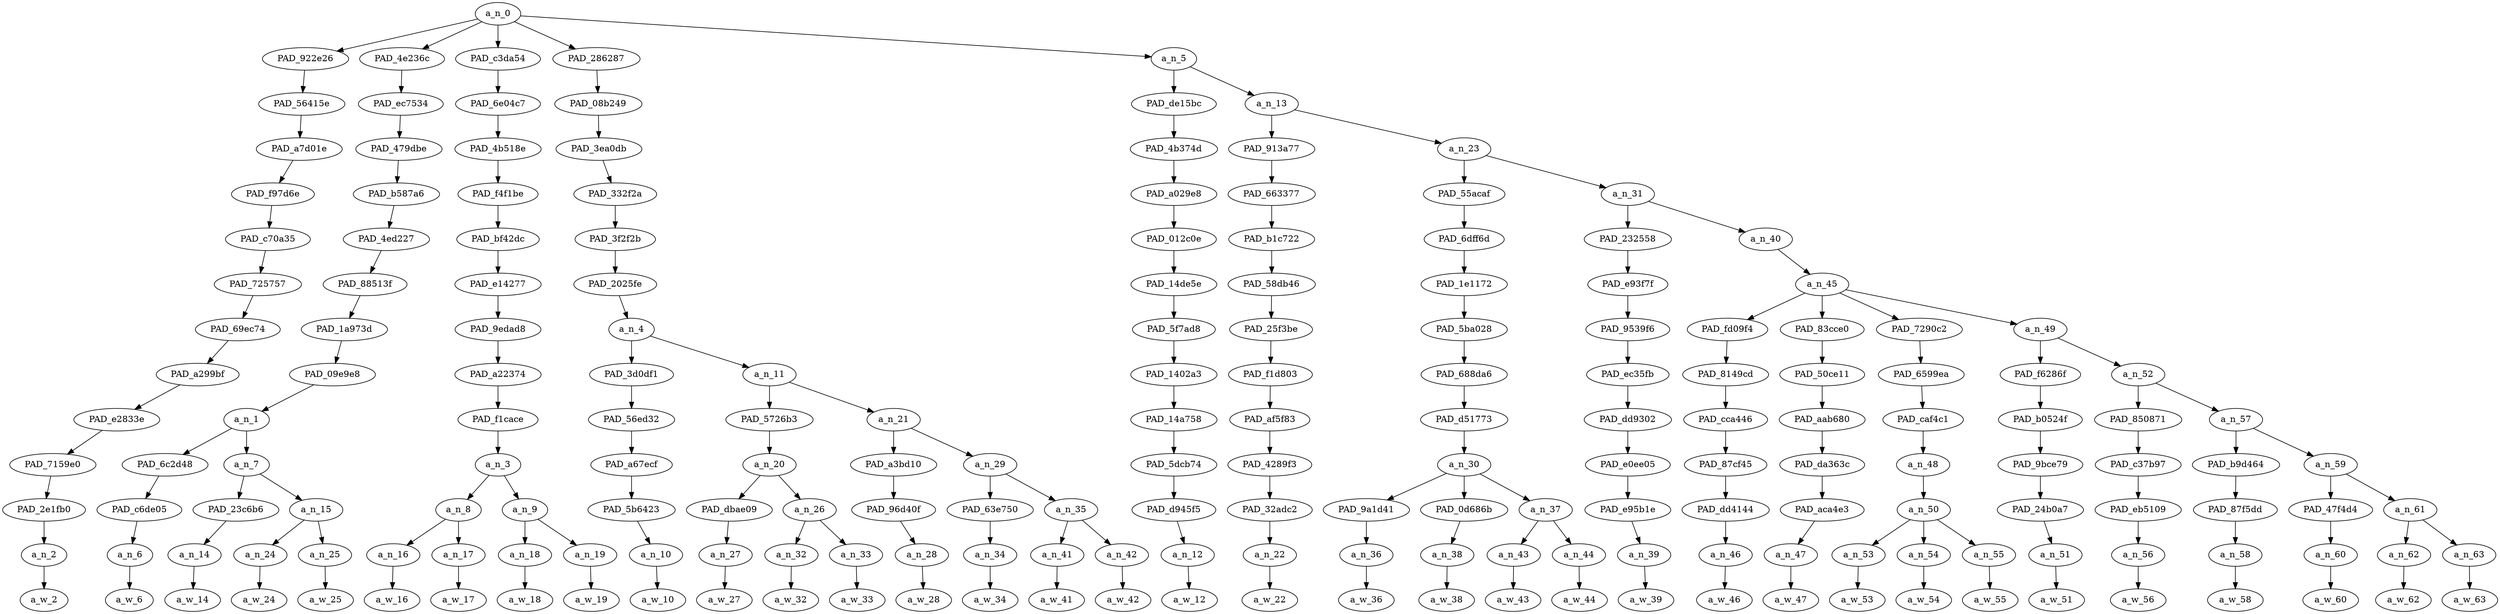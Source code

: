 strict digraph "" {
	a_n_0	[div_dir=-1,
		index=0,
		level=13,
		pos="8.16240234375,13!",
		text_span="[0, 1, 2, 3, 4, 5, 6, 7, 8, 9, 10, 11, 12, 13, 14, 15, 16, 17, 18, 19, 20, 21, 22, 23, 24, 25, 26, 27, 28, 29, 30, 31, 32, 33, 34]",
		value=1.00000001];
	PAD_922e26	[div_dir=1,
		index=1,
		level=12,
		pos="4.0,12!",
		text_span="[4]",
		value=0.02334287];
	a_n_0 -> PAD_922e26;
	PAD_4e236c	[div_dir=-1,
		index=0,
		level=12,
		pos="0.875,12!",
		text_span="[0, 1, 2, 3]",
		value=0.06074820];
	a_n_0 -> PAD_4e236c;
	PAD_c3da54	[div_dir=1,
		index=2,
		level=12,
		pos="6.5,12!",
		text_span="[5, 6, 7, 8]",
		value=0.09997440];
	a_n_0 -> PAD_c3da54;
	PAD_286287	[div_dir=1,
		index=3,
		level=12,
		pos="10.78125,12!",
		text_span="[9, 10, 11, 12, 13, 14, 15, 16]",
		value=0.12892902];
	a_n_0 -> PAD_286287;
	a_n_5	[div_dir=-1,
		index=4,
		level=12,
		pos="18.65576171875,12!",
		text_span="[17, 18, 19, 20, 21, 22, 23, 24, 25, 26, 27, 28, 29, 30, 31, 32, 33, 34]",
		value=0.68692820];
	a_n_0 -> a_n_5;
	PAD_56415e	[div_dir=1,
		index=1,
		level=11,
		pos="4.0,11!",
		text_span="[4]",
		value=0.02334287];
	PAD_922e26 -> PAD_56415e;
	PAD_a7d01e	[div_dir=1,
		index=1,
		level=10,
		pos="4.0,10!",
		text_span="[4]",
		value=0.02334287];
	PAD_56415e -> PAD_a7d01e;
	PAD_f97d6e	[div_dir=1,
		index=1,
		level=9,
		pos="4.0,9!",
		text_span="[4]",
		value=0.02334287];
	PAD_a7d01e -> PAD_f97d6e;
	PAD_c70a35	[div_dir=1,
		index=1,
		level=8,
		pos="4.0,8!",
		text_span="[4]",
		value=0.02334287];
	PAD_f97d6e -> PAD_c70a35;
	PAD_725757	[div_dir=1,
		index=1,
		level=7,
		pos="4.0,7!",
		text_span="[4]",
		value=0.02334287];
	PAD_c70a35 -> PAD_725757;
	PAD_69ec74	[div_dir=1,
		index=1,
		level=6,
		pos="4.0,6!",
		text_span="[4]",
		value=0.02334287];
	PAD_725757 -> PAD_69ec74;
	PAD_a299bf	[div_dir=1,
		index=1,
		level=5,
		pos="4.0,5!",
		text_span="[4]",
		value=0.02334287];
	PAD_69ec74 -> PAD_a299bf;
	PAD_e2833e	[div_dir=1,
		index=1,
		level=4,
		pos="4.0,4!",
		text_span="[4]",
		value=0.02334287];
	PAD_a299bf -> PAD_e2833e;
	PAD_7159e0	[div_dir=1,
		index=2,
		level=3,
		pos="4.0,3!",
		text_span="[4]",
		value=0.02334287];
	PAD_e2833e -> PAD_7159e0;
	PAD_2e1fb0	[div_dir=1,
		index=3,
		level=2,
		pos="4.0,2!",
		text_span="[4]",
		value=0.02334287];
	PAD_7159e0 -> PAD_2e1fb0;
	a_n_2	[div_dir=1,
		index=4,
		level=1,
		pos="4.0,1!",
		text_span="[4]",
		value=0.02334287];
	PAD_2e1fb0 -> a_n_2;
	a_w_2	[div_dir=0,
		index=4,
		level=0,
		pos="4,0!",
		text_span="[4]",
		value=protesters];
	a_n_2 -> a_w_2;
	PAD_ec7534	[div_dir=-1,
		index=0,
		level=11,
		pos="0.875,11!",
		text_span="[0, 1, 2, 3]",
		value=0.06074820];
	PAD_4e236c -> PAD_ec7534;
	PAD_479dbe	[div_dir=-1,
		index=0,
		level=10,
		pos="0.875,10!",
		text_span="[0, 1, 2, 3]",
		value=0.06074820];
	PAD_ec7534 -> PAD_479dbe;
	PAD_b587a6	[div_dir=-1,
		index=0,
		level=9,
		pos="0.875,9!",
		text_span="[0, 1, 2, 3]",
		value=0.06074820];
	PAD_479dbe -> PAD_b587a6;
	PAD_4ed227	[div_dir=-1,
		index=0,
		level=8,
		pos="0.875,8!",
		text_span="[0, 1, 2, 3]",
		value=0.06074820];
	PAD_b587a6 -> PAD_4ed227;
	PAD_88513f	[div_dir=-1,
		index=0,
		level=7,
		pos="0.875,7!",
		text_span="[0, 1, 2, 3]",
		value=0.06074820];
	PAD_4ed227 -> PAD_88513f;
	PAD_1a973d	[div_dir=-1,
		index=0,
		level=6,
		pos="0.875,6!",
		text_span="[0, 1, 2, 3]",
		value=0.06074820];
	PAD_88513f -> PAD_1a973d;
	PAD_09e9e8	[div_dir=-1,
		index=0,
		level=5,
		pos="0.875,5!",
		text_span="[0, 1, 2, 3]",
		value=0.06074820];
	PAD_1a973d -> PAD_09e9e8;
	a_n_1	[div_dir=-1,
		index=0,
		level=4,
		pos="0.875,4!",
		text_span="[0, 1, 2, 3]",
		value=0.06074820];
	PAD_09e9e8 -> a_n_1;
	PAD_6c2d48	[div_dir=-1,
		index=0,
		level=3,
		pos="0.0,3!",
		text_span="[0]",
		value=0.01861468];
	a_n_1 -> PAD_6c2d48;
	a_n_7	[div_dir=-1,
		index=1,
		level=3,
		pos="1.75,3!",
		text_span="[1, 2, 3]",
		value=0.04203090];
	a_n_1 -> a_n_7;
	PAD_c6de05	[div_dir=-1,
		index=0,
		level=2,
		pos="0.0,2!",
		text_span="[0]",
		value=0.01861468];
	PAD_6c2d48 -> PAD_c6de05;
	a_n_6	[div_dir=-1,
		index=0,
		level=1,
		pos="0.0,1!",
		text_span="[0]",
		value=0.01861468];
	PAD_c6de05 -> a_n_6;
	a_w_6	[div_dir=0,
		index=0,
		level=0,
		pos="0,0!",
		text_span="[0]",
		value=march];
	a_n_6 -> a_w_6;
	PAD_23c6b6	[div_dir=1,
		index=1,
		level=2,
		pos="1.0,2!",
		text_span="[1]",
		value=0.01117902];
	a_n_7 -> PAD_23c6b6;
	a_n_15	[div_dir=-1,
		index=2,
		level=2,
		pos="2.5,2!",
		text_span="[2, 3]",
		value=0.03084161];
	a_n_7 -> a_n_15;
	a_n_14	[div_dir=1,
		index=1,
		level=1,
		pos="1.0,1!",
		text_span="[1]",
		value=0.01117902];
	PAD_23c6b6 -> a_n_14;
	a_w_14	[div_dir=0,
		index=1,
		level=0,
		pos="1,0!",
		text_span="[1]",
		value=for];
	a_n_14 -> a_w_14;
	a_n_24	[div_dir=-1,
		index=2,
		level=1,
		pos="2.0,1!",
		text_span="[2]",
		value=0.01543522];
	a_n_15 -> a_n_24;
	a_n_25	[div_dir=-1,
		index=3,
		level=1,
		pos="3.0,1!",
		text_span="[3]",
		value=0.01537941];
	a_n_15 -> a_n_25;
	a_w_24	[div_dir=0,
		index=2,
		level=0,
		pos="2,0!",
		text_span="[2]",
		value=our];
	a_n_24 -> a_w_24;
	a_w_25	[div_dir=0,
		index=3,
		level=0,
		pos="3,0!",
		text_span="[3]",
		value=lives];
	a_n_25 -> a_w_25;
	PAD_6e04c7	[div_dir=1,
		index=2,
		level=11,
		pos="6.5,11!",
		text_span="[5, 6, 7, 8]",
		value=0.09997440];
	PAD_c3da54 -> PAD_6e04c7;
	PAD_4b518e	[div_dir=1,
		index=2,
		level=10,
		pos="6.5,10!",
		text_span="[5, 6, 7, 8]",
		value=0.09997440];
	PAD_6e04c7 -> PAD_4b518e;
	PAD_f4f1be	[div_dir=1,
		index=2,
		level=9,
		pos="6.5,9!",
		text_span="[5, 6, 7, 8]",
		value=0.09997440];
	PAD_4b518e -> PAD_f4f1be;
	PAD_bf42dc	[div_dir=1,
		index=2,
		level=8,
		pos="6.5,8!",
		text_span="[5, 6, 7, 8]",
		value=0.09997440];
	PAD_f4f1be -> PAD_bf42dc;
	PAD_e14277	[div_dir=1,
		index=2,
		level=7,
		pos="6.5,7!",
		text_span="[5, 6, 7, 8]",
		value=0.09997440];
	PAD_bf42dc -> PAD_e14277;
	PAD_9edad8	[div_dir=1,
		index=2,
		level=6,
		pos="6.5,6!",
		text_span="[5, 6, 7, 8]",
		value=0.09997440];
	PAD_e14277 -> PAD_9edad8;
	PAD_a22374	[div_dir=1,
		index=2,
		level=5,
		pos="6.5,5!",
		text_span="[5, 6, 7, 8]",
		value=0.09997440];
	PAD_9edad8 -> PAD_a22374;
	PAD_f1cace	[div_dir=1,
		index=2,
		level=4,
		pos="6.5,4!",
		text_span="[5, 6, 7, 8]",
		value=0.09997440];
	PAD_a22374 -> PAD_f1cace;
	a_n_3	[div_dir=1,
		index=3,
		level=3,
		pos="6.5,3!",
		text_span="[5, 6, 7, 8]",
		value=0.09997440];
	PAD_f1cace -> a_n_3;
	a_n_8	[div_dir=-1,
		index=4,
		level=2,
		pos="5.5,2!",
		text_span="[5, 6]",
		value=0.04535302];
	a_n_3 -> a_n_8;
	a_n_9	[div_dir=1,
		index=5,
		level=2,
		pos="7.5,2!",
		text_span="[7, 8]",
		value=0.05459003];
	a_n_3 -> a_n_9;
	a_n_16	[div_dir=-1,
		index=5,
		level=1,
		pos="5.0,1!",
		text_span="[5]",
		value=0.02632432];
	a_n_8 -> a_n_16;
	a_n_17	[div_dir=1,
		index=6,
		level=1,
		pos="6.0,1!",
		text_span="[6]",
		value=0.01895007];
	a_n_8 -> a_n_17;
	a_w_16	[div_dir=0,
		index=5,
		level=0,
		pos="5,0!",
		text_span="[5]",
		value=trash];
	a_n_16 -> a_w_16;
	a_w_17	[div_dir=0,
		index=6,
		level=0,
		pos="6,0!",
		text_span="[6]",
		value=streets];
	a_n_17 -> a_w_17;
	a_n_18	[div_dir=-1,
		index=7,
		level=1,
		pos="7.0,1!",
		text_span="[7]",
		value=0.00899029];
	a_n_9 -> a_n_18;
	a_n_19	[div_dir=1,
		index=8,
		level=1,
		pos="8.0,1!",
		text_span="[8]",
		value=0.04551281];
	a_n_9 -> a_n_19;
	a_w_18	[div_dir=0,
		index=7,
		level=0,
		pos="7,0!",
		text_span="[7]",
		value=of];
	a_n_18 -> a_w_18;
	a_w_19	[div_dir=0,
		index=8,
		level=0,
		pos="8,0!",
		text_span="[8]",
		value="d.c."];
	a_n_19 -> a_w_19;
	PAD_08b249	[div_dir=1,
		index=3,
		level=11,
		pos="10.78125,11!",
		text_span="[9, 10, 11, 12, 13, 14, 15, 16]",
		value=0.12892902];
	PAD_286287 -> PAD_08b249;
	PAD_3ea0db	[div_dir=1,
		index=3,
		level=10,
		pos="10.78125,10!",
		text_span="[9, 10, 11, 12, 13, 14, 15, 16]",
		value=0.12892902];
	PAD_08b249 -> PAD_3ea0db;
	PAD_332f2a	[div_dir=1,
		index=3,
		level=9,
		pos="10.78125,9!",
		text_span="[9, 10, 11, 12, 13, 14, 15, 16]",
		value=0.12892902];
	PAD_3ea0db -> PAD_332f2a;
	PAD_3f2f2b	[div_dir=1,
		index=3,
		level=8,
		pos="10.78125,8!",
		text_span="[9, 10, 11, 12, 13, 14, 15, 16]",
		value=0.12892902];
	PAD_332f2a -> PAD_3f2f2b;
	PAD_2025fe	[div_dir=1,
		index=3,
		level=7,
		pos="10.78125,7!",
		text_span="[9, 10, 11, 12, 13, 14, 15, 16]",
		value=0.12892902];
	PAD_3f2f2b -> PAD_2025fe;
	a_n_4	[div_dir=1,
		index=3,
		level=6,
		pos="10.78125,6!",
		text_span="[9, 10, 11, 12, 13, 14, 15, 16]",
		value=0.12892902];
	PAD_2025fe -> a_n_4;
	PAD_3d0df1	[div_dir=1,
		index=3,
		level=5,
		pos="9.0,5!",
		text_span="[9]",
		value=0.01109482];
	a_n_4 -> PAD_3d0df1;
	a_n_11	[div_dir=1,
		index=4,
		level=5,
		pos="12.5625,5!",
		text_span="[10, 11, 12, 13, 14, 15, 16]",
		value=0.11778026];
	a_n_4 -> a_n_11;
	PAD_56ed32	[div_dir=1,
		index=3,
		level=4,
		pos="9.0,4!",
		text_span="[9]",
		value=0.01109482];
	PAD_3d0df1 -> PAD_56ed32;
	PAD_a67ecf	[div_dir=1,
		index=4,
		level=3,
		pos="9.0,3!",
		text_span="[9]",
		value=0.01109482];
	PAD_56ed32 -> PAD_a67ecf;
	PAD_5b6423	[div_dir=1,
		index=6,
		level=2,
		pos="9.0,2!",
		text_span="[9]",
		value=0.01109482];
	PAD_a67ecf -> PAD_5b6423;
	a_n_10	[div_dir=1,
		index=9,
		level=1,
		pos="9.0,1!",
		text_span="[9]",
		value=0.01109482];
	PAD_5b6423 -> a_n_10;
	a_w_10	[div_dir=0,
		index=9,
		level=0,
		pos="9,0!",
		text_span="[9]",
		value=after];
	a_n_10 -> a_w_10;
	PAD_5726b3	[div_dir=1,
		index=4,
		level=4,
		pos="11.25,4!",
		text_span="[10, 11, 12]",
		value=0.05520575];
	a_n_11 -> PAD_5726b3;
	a_n_21	[div_dir=1,
		index=5,
		level=4,
		pos="13.875,4!",
		text_span="[13, 14, 15, 16]",
		value=0.06253914];
	a_n_11 -> a_n_21;
	a_n_20	[div_dir=1,
		index=5,
		level=3,
		pos="11.25,3!",
		text_span="[10, 11, 12]",
		value=0.05520575];
	PAD_5726b3 -> a_n_20;
	PAD_dbae09	[div_dir=-1,
		index=8,
		level=2,
		pos="12.0,2!",
		text_span="[12]",
		value=0.01538909];
	a_n_20 -> PAD_dbae09;
	a_n_26	[div_dir=1,
		index=7,
		level=2,
		pos="10.5,2!",
		text_span="[10, 11]",
		value=0.03978992];
	a_n_20 -> a_n_26;
	a_n_27	[div_dir=-1,
		index=12,
		level=1,
		pos="12.0,1!",
		text_span="[12]",
		value=0.01538909];
	PAD_dbae09 -> a_n_27;
	a_w_27	[div_dir=0,
		index=12,
		level=0,
		pos="12,0!",
		text_span="[12]",
		value=march1];
	a_n_27 -> a_w_27;
	a_n_32	[div_dir=-1,
		index=10,
		level=1,
		pos="10.0,1!",
		text_span="[10]",
		value=0.02345567];
	a_n_26 -> a_n_32;
	a_n_33	[div_dir=1,
		index=11,
		level=1,
		pos="11.0,1!",
		text_span="[11]",
		value=0.01628853];
	a_n_26 -> a_n_33;
	a_w_32	[div_dir=0,
		index=10,
		level=0,
		pos="10,0!",
		text_span="[10]",
		value=gun];
	a_n_32 -> a_w_32;
	a_w_33	[div_dir=0,
		index=11,
		level=0,
		pos="11,0!",
		text_span="[11]",
		value=control];
	a_n_33 -> a_w_33;
	PAD_a3bd10	[div_dir=-1,
		index=6,
		level=3,
		pos="13.0,3!",
		text_span="[13]",
		value=0.01359900];
	a_n_21 -> PAD_a3bd10;
	a_n_29	[div_dir=1,
		index=7,
		level=3,
		pos="14.75,3!",
		text_span="[14, 15, 16]",
		value=0.04891669];
	a_n_21 -> a_n_29;
	PAD_96d40f	[div_dir=-1,
		index=9,
		level=2,
		pos="13.0,2!",
		text_span="[13]",
		value=0.01359900];
	PAD_a3bd10 -> PAD_96d40f;
	a_n_28	[div_dir=-1,
		index=13,
		level=1,
		pos="13.0,1!",
		text_span="[13]",
		value=0.01359900];
	PAD_96d40f -> a_n_28;
	a_w_28	[div_dir=0,
		index=13,
		level=0,
		pos="13,0!",
		text_span="[13]",
		value=similar];
	a_n_28 -> a_w_28;
	PAD_63e750	[div_dir=1,
		index=10,
		level=2,
		pos="14.0,2!",
		text_span="[14]",
		value=0.00862091];
	a_n_29 -> PAD_63e750;
	a_n_35	[div_dir=1,
		index=11,
		level=2,
		pos="15.5,2!",
		text_span="[15, 16]",
		value=0.04025172];
	a_n_29 -> a_n_35;
	a_n_34	[div_dir=1,
		index=14,
		level=1,
		pos="14.0,1!",
		text_span="[14]",
		value=0.00862091];
	PAD_63e750 -> a_n_34;
	a_w_34	[div_dir=0,
		index=14,
		level=0,
		pos="14,0!",
		text_span="[14]",
		value=to];
	a_n_34 -> a_w_34;
	a_n_41	[div_dir=1,
		index=15,
		level=1,
		pos="15.0,1!",
		text_span="[15]",
		value=0.01726693];
	a_n_35 -> a_n_41;
	a_n_42	[div_dir=1,
		index=16,
		level=1,
		pos="16.0,1!",
		text_span="[16]",
		value=0.02293965];
	a_n_35 -> a_n_42;
	a_w_41	[div_dir=0,
		index=15,
		level=0,
		pos="15,0!",
		text_span="[15]",
		value=environmental];
	a_n_41 -> a_w_41;
	a_w_42	[div_dir=0,
		index=16,
		level=0,
		pos="16,0!",
		text_span="[16]",
		value=protests];
	a_n_42 -> a_w_42;
	PAD_de15bc	[div_dir=-1,
		index=4,
		level=11,
		pos="17.0,11!",
		text_span="[17]",
		value=0.02190557];
	a_n_5 -> PAD_de15bc;
	a_n_13	[div_dir=-1,
		index=5,
		level=11,
		pos="20.3115234375,11!",
		text_span="[18, 19, 20, 21, 22, 23, 24, 25, 26, 27, 28, 29, 30, 31, 32, 33, 34]",
		value=0.66487034];
	a_n_5 -> a_n_13;
	PAD_4b374d	[div_dir=-1,
		index=4,
		level=10,
		pos="17.0,10!",
		text_span="[17]",
		value=0.02190557];
	PAD_de15bc -> PAD_4b374d;
	PAD_a029e8	[div_dir=-1,
		index=4,
		level=9,
		pos="17.0,9!",
		text_span="[17]",
		value=0.02190557];
	PAD_4b374d -> PAD_a029e8;
	PAD_012c0e	[div_dir=-1,
		index=4,
		level=8,
		pos="17.0,8!",
		text_span="[17]",
		value=0.02190557];
	PAD_a029e8 -> PAD_012c0e;
	PAD_14de5e	[div_dir=-1,
		index=4,
		level=7,
		pos="17.0,7!",
		text_span="[17]",
		value=0.02190557];
	PAD_012c0e -> PAD_14de5e;
	PAD_5f7ad8	[div_dir=-1,
		index=4,
		level=6,
		pos="17.0,6!",
		text_span="[17]",
		value=0.02190557];
	PAD_14de5e -> PAD_5f7ad8;
	PAD_1402a3	[div_dir=-1,
		index=5,
		level=5,
		pos="17.0,5!",
		text_span="[17]",
		value=0.02190557];
	PAD_5f7ad8 -> PAD_1402a3;
	PAD_14a758	[div_dir=-1,
		index=6,
		level=4,
		pos="17.0,4!",
		text_span="[17]",
		value=0.02190557];
	PAD_1402a3 -> PAD_14a758;
	PAD_5dcb74	[div_dir=-1,
		index=8,
		level=3,
		pos="17.0,3!",
		text_span="[17]",
		value=0.02190557];
	PAD_14a758 -> PAD_5dcb74;
	PAD_d945f5	[div_dir=-1,
		index=12,
		level=2,
		pos="17.0,2!",
		text_span="[17]",
		value=0.02190557];
	PAD_5dcb74 -> PAD_d945f5;
	a_n_12	[div_dir=-1,
		index=17,
		level=1,
		pos="17.0,1!",
		text_span="[17]",
		value=0.02190557];
	PAD_d945f5 -> a_n_12;
	a_w_12	[div_dir=0,
		index=17,
		level=0,
		pos="17,0!",
		text_span="[17]",
		value=compare];
	a_n_12 -> a_w_12;
	PAD_913a77	[div_dir=-1,
		index=5,
		level=10,
		pos="18.0,10!",
		text_span="[18]",
		value=0.02017462];
	a_n_13 -> PAD_913a77;
	a_n_23	[div_dir=-1,
		index=6,
		level=10,
		pos="22.623046875,10!",
		text_span="[19, 20, 21, 22, 23, 24, 25, 26, 27, 28, 29, 30, 31, 32, 33, 34]",
		value=0.64455460];
	a_n_13 -> a_n_23;
	PAD_663377	[div_dir=-1,
		index=5,
		level=9,
		pos="18.0,9!",
		text_span="[18]",
		value=0.02017462];
	PAD_913a77 -> PAD_663377;
	PAD_b1c722	[div_dir=-1,
		index=5,
		level=8,
		pos="18.0,8!",
		text_span="[18]",
		value=0.02017462];
	PAD_663377 -> PAD_b1c722;
	PAD_58db46	[div_dir=-1,
		index=5,
		level=7,
		pos="18.0,7!",
		text_span="[18]",
		value=0.02017462];
	PAD_b1c722 -> PAD_58db46;
	PAD_25f3be	[div_dir=-1,
		index=5,
		level=6,
		pos="18.0,6!",
		text_span="[18]",
		value=0.02017462];
	PAD_58db46 -> PAD_25f3be;
	PAD_f1d803	[div_dir=-1,
		index=6,
		level=5,
		pos="18.0,5!",
		text_span="[18]",
		value=0.02017462];
	PAD_25f3be -> PAD_f1d803;
	PAD_af5f83	[div_dir=-1,
		index=7,
		level=4,
		pos="18.0,4!",
		text_span="[18]",
		value=0.02017462];
	PAD_f1d803 -> PAD_af5f83;
	PAD_4289f3	[div_dir=-1,
		index=9,
		level=3,
		pos="18.0,3!",
		text_span="[18]",
		value=0.02017462];
	PAD_af5f83 -> PAD_4289f3;
	PAD_32adc2	[div_dir=-1,
		index=13,
		level=2,
		pos="18.0,2!",
		text_span="[18]",
		value=0.02017462];
	PAD_4289f3 -> PAD_32adc2;
	a_n_22	[div_dir=-1,
		index=18,
		level=1,
		pos="18.0,1!",
		text_span="[18]",
		value=0.02017462];
	PAD_32adc2 -> a_n_22;
	a_w_22	[div_dir=0,
		index=18,
		level=0,
		pos="18,0!",
		text_span="[18]",
		value=to1];
	a_n_22 -> a_w_22;
	PAD_55acaf	[div_dir=-1,
		index=6,
		level=9,
		pos="20.5,9!",
		text_span="[19, 20, 21, 22]",
		value=0.31930337];
	a_n_23 -> PAD_55acaf;
	a_n_31	[div_dir=-1,
		index=7,
		level=9,
		pos="24.74609375,9!",
		text_span="[23, 24, 25, 26, 27, 28, 29, 30, 31, 32, 33, 34]",
		value=0.32512085];
	a_n_23 -> a_n_31;
	PAD_6dff6d	[div_dir=-1,
		index=6,
		level=8,
		pos="20.5,8!",
		text_span="[19, 20, 21, 22]",
		value=0.31930337];
	PAD_55acaf -> PAD_6dff6d;
	PAD_1e1172	[div_dir=-1,
		index=6,
		level=7,
		pos="20.5,7!",
		text_span="[19, 20, 21, 22]",
		value=0.31930337];
	PAD_6dff6d -> PAD_1e1172;
	PAD_5ba028	[div_dir=-1,
		index=6,
		level=6,
		pos="20.5,6!",
		text_span="[19, 20, 21, 22]",
		value=0.31930337];
	PAD_1e1172 -> PAD_5ba028;
	PAD_688da6	[div_dir=-1,
		index=7,
		level=5,
		pos="20.5,5!",
		text_span="[19, 20, 21, 22]",
		value=0.31930337];
	PAD_5ba028 -> PAD_688da6;
	PAD_d51773	[div_dir=-1,
		index=8,
		level=4,
		pos="20.5,4!",
		text_span="[19, 20, 21, 22]",
		value=0.31930337];
	PAD_688da6 -> PAD_d51773;
	a_n_30	[div_dir=-1,
		index=10,
		level=3,
		pos="20.5,3!",
		text_span="[19, 20, 21, 22]",
		value=0.31930337];
	PAD_d51773 -> a_n_30;
	PAD_9a1d41	[div_dir=1,
		index=14,
		level=2,
		pos="19.0,2!",
		text_span="[19]",
		value=0.04020075];
	a_n_30 -> PAD_9a1d41;
	PAD_0d686b	[div_dir=-1,
		index=16,
		level=2,
		pos="22.0,2!",
		text_span="[22]",
		value=0.05267520];
	a_n_30 -> PAD_0d686b;
	a_n_37	[div_dir=-1,
		index=15,
		level=2,
		pos="20.5,2!",
		text_span="[20, 21]",
		value=0.22635751];
	a_n_30 -> a_n_37;
	a_n_36	[div_dir=1,
		index=19,
		level=1,
		pos="19.0,1!",
		text_span="[19]",
		value=0.04020075];
	PAD_9a1d41 -> a_n_36;
	a_w_36	[div_dir=0,
		index=19,
		level=0,
		pos="19,0!",
		text_span="[19]",
		value=conservative];
	a_n_36 -> a_w_36;
	a_n_38	[div_dir=-1,
		index=22,
		level=1,
		pos="22.0,1!",
		text_span="[22]",
		value=0.05267520];
	PAD_0d686b -> a_n_38;
	a_w_38	[div_dir=0,
		index=22,
		level=0,
		pos="22,0!",
		text_span="[22]",
		value=sale];
	a_n_38 -> a_w_38;
	a_n_43	[div_dir=-1,
		index=20,
		level=1,
		pos="20.0,1!",
		text_span="[20]",
		value=0.07625139];
	a_n_37 -> a_n_43;
	a_n_44	[div_dir=-1,
		index=21,
		level=1,
		pos="21.0,1!",
		text_span="[21]",
		value=0.14992223];
	a_n_37 -> a_n_44;
	a_w_43	[div_dir=0,
		index=20,
		level=0,
		pos="20,0!",
		text_span="[20]",
		value=dan];
	a_n_43 -> a_w_43;
	a_w_44	[div_dir=0,
		index=21,
		level=0,
		pos="21,0!",
		text_span="[21]",
		value=bake];
	a_n_44 -> a_w_44;
	PAD_232558	[div_dir=1,
		index=7,
		level=8,
		pos="23.0,8!",
		text_span="[23]",
		value=0.01798250];
	a_n_31 -> PAD_232558;
	a_n_40	[div_dir=-1,
		index=8,
		level=8,
		pos="26.4921875,8!",
		text_span="[24, 25, 26, 27, 28, 29, 30, 31, 32, 33, 34]",
		value=0.30702830];
	a_n_31 -> a_n_40;
	PAD_e93f7f	[div_dir=1,
		index=7,
		level=7,
		pos="23.0,7!",
		text_span="[23]",
		value=0.01798250];
	PAD_232558 -> PAD_e93f7f;
	PAD_9539f6	[div_dir=1,
		index=7,
		level=6,
		pos="23.0,6!",
		text_span="[23]",
		value=0.01798250];
	PAD_e93f7f -> PAD_9539f6;
	PAD_ec35fb	[div_dir=1,
		index=8,
		level=5,
		pos="23.0,5!",
		text_span="[23]",
		value=0.01798250];
	PAD_9539f6 -> PAD_ec35fb;
	PAD_dd9302	[div_dir=1,
		index=9,
		level=4,
		pos="23.0,4!",
		text_span="[23]",
		value=0.01798250];
	PAD_ec35fb -> PAD_dd9302;
	PAD_e0ee05	[div_dir=1,
		index=11,
		level=3,
		pos="23.0,3!",
		text_span="[23]",
		value=0.01798250];
	PAD_dd9302 -> PAD_e0ee05;
	PAD_e95b1e	[div_dir=1,
		index=17,
		level=2,
		pos="23.0,2!",
		text_span="[23]",
		value=0.01798250];
	PAD_e0ee05 -> PAD_e95b1e;
	a_n_39	[div_dir=1,
		index=23,
		level=1,
		pos="23.0,1!",
		text_span="[23]",
		value=0.01798250];
	PAD_e95b1e -> a_n_39;
	a_w_39	[div_dir=0,
		index=23,
		level=0,
		pos="23,0!",
		text_span="[23]",
		value=that];
	a_n_39 -> a_w_39;
	a_n_45	[div_dir=-1,
		index=8,
		level=7,
		pos="26.4921875,7!",
		text_span="[24, 25, 26, 27, 28, 29, 30, 31, 32, 33, 34]",
		value=0.30691112];
	a_n_40 -> a_n_45;
	PAD_fd09f4	[div_dir=1,
		index=8,
		level=6,
		pos="24.0,6!",
		text_span="[24]",
		value=0.01771107];
	a_n_45 -> PAD_fd09f4;
	PAD_83cce0	[div_dir=1,
		index=9,
		level=6,
		pos="25.0,6!",
		text_span="[25]",
		value=0.02749198];
	a_n_45 -> PAD_83cce0;
	PAD_7290c2	[div_dir=-1,
		index=10,
		level=6,
		pos="27.0,6!",
		text_span="[26, 27, 28]",
		value=0.13287013];
	a_n_45 -> PAD_7290c2;
	a_n_49	[div_dir=-1,
		index=11,
		level=6,
		pos="29.96875,6!",
		text_span="[29, 30, 31, 32, 33, 34]",
		value=0.12872076];
	a_n_45 -> a_n_49;
	PAD_8149cd	[div_dir=1,
		index=9,
		level=5,
		pos="24.0,5!",
		text_span="[24]",
		value=0.01771107];
	PAD_fd09f4 -> PAD_8149cd;
	PAD_cca446	[div_dir=1,
		index=10,
		level=4,
		pos="24.0,4!",
		text_span="[24]",
		value=0.01771107];
	PAD_8149cd -> PAD_cca446;
	PAD_87cf45	[div_dir=1,
		index=12,
		level=3,
		pos="24.0,3!",
		text_span="[24]",
		value=0.01771107];
	PAD_cca446 -> PAD_87cf45;
	PAD_dd4144	[div_dir=1,
		index=18,
		level=2,
		pos="24.0,2!",
		text_span="[24]",
		value=0.01771107];
	PAD_87cf45 -> PAD_dd4144;
	a_n_46	[div_dir=1,
		index=24,
		level=1,
		pos="24.0,1!",
		text_span="[24]",
		value=0.01771107];
	PAD_dd4144 -> a_n_46;
	a_w_46	[div_dir=0,
		index=24,
		level=0,
		pos="24,0!",
		text_span="[24]",
		value=left];
	a_n_46 -> a_w_46;
	PAD_50ce11	[div_dir=1,
		index=10,
		level=5,
		pos="25.0,5!",
		text_span="[25]",
		value=0.02749198];
	PAD_83cce0 -> PAD_50ce11;
	PAD_aab680	[div_dir=1,
		index=11,
		level=4,
		pos="25.0,4!",
		text_span="[25]",
		value=0.02749198];
	PAD_50ce11 -> PAD_aab680;
	PAD_da363c	[div_dir=1,
		index=13,
		level=3,
		pos="25.0,3!",
		text_span="[25]",
		value=0.02749198];
	PAD_aab680 -> PAD_da363c;
	PAD_aca4e3	[div_dir=1,
		index=19,
		level=2,
		pos="25.0,2!",
		text_span="[25]",
		value=0.02749198];
	PAD_da363c -> PAD_aca4e3;
	a_n_47	[div_dir=1,
		index=25,
		level=1,
		pos="25.0,1!",
		text_span="[25]",
		value=0.02749198];
	PAD_aca4e3 -> a_n_47;
	a_w_47	[div_dir=0,
		index=25,
		level=0,
		pos="25,0!",
		text_span="[25]",
		value=streets1];
	a_n_47 -> a_w_47;
	PAD_6599ea	[div_dir=-1,
		index=11,
		level=5,
		pos="27.0,5!",
		text_span="[26, 27, 28]",
		value=0.13287013];
	PAD_7290c2 -> PAD_6599ea;
	PAD_caf4c1	[div_dir=-1,
		index=12,
		level=4,
		pos="27.0,4!",
		text_span="[26, 27, 28]",
		value=0.13287013];
	PAD_6599ea -> PAD_caf4c1;
	a_n_48	[div_dir=-1,
		index=14,
		level=3,
		pos="27.0,3!",
		text_span="[26, 27, 28]",
		value=0.13287013];
	PAD_caf4c1 -> a_n_48;
	a_n_50	[div_dir=-1,
		index=20,
		level=2,
		pos="27.0,2!",
		text_span="[26, 27, 28]",
		value=0.13265653];
	a_n_48 -> a_n_50;
	a_n_53	[div_dir=-1,
		index=26,
		level=1,
		pos="26.0,1!",
		text_span="[26]",
		value=0.10136417];
	a_n_50 -> a_n_53;
	a_n_54	[div_dir=1,
		index=27,
		level=1,
		pos="27.0,1!",
		text_span="[27]",
		value=0.01402056];
	a_n_50 -> a_n_54;
	a_n_55	[div_dir=-1,
		index=28,
		level=1,
		pos="28.0,1!",
		text_span="[28]",
		value=0.01705821];
	a_n_50 -> a_n_55;
	a_w_53	[div_dir=0,
		index=26,
		level=0,
		pos="26,0!",
		text_span="[26]",
		value=spic];
	a_n_53 -> a_w_53;
	a_w_54	[div_dir=0,
		index=27,
		level=0,
		pos="27,0!",
		text_span="[27]",
		value=and];
	a_n_54 -> a_w_54;
	a_w_55	[div_dir=0,
		index=28,
		level=0,
		pos="28,0!",
		text_span="[28]",
		value=span];
	a_n_55 -> a_w_55;
	PAD_f6286f	[div_dir=1,
		index=12,
		level=5,
		pos="29.0,5!",
		text_span="[29]",
		value=0.01175214];
	a_n_49 -> PAD_f6286f;
	a_n_52	[div_dir=-1,
		index=13,
		level=5,
		pos="30.9375,5!",
		text_span="[30, 31, 32, 33, 34]",
		value=0.11695967];
	a_n_49 -> a_n_52;
	PAD_b0524f	[div_dir=1,
		index=13,
		level=4,
		pos="29.0,4!",
		text_span="[29]",
		value=0.01175214];
	PAD_f6286f -> PAD_b0524f;
	PAD_9bce79	[div_dir=1,
		index=15,
		level=3,
		pos="29.0,3!",
		text_span="[29]",
		value=0.01175214];
	PAD_b0524f -> PAD_9bce79;
	PAD_24b0a7	[div_dir=1,
		index=21,
		level=2,
		pos="29.0,2!",
		text_span="[29]",
		value=0.01175214];
	PAD_9bce79 -> PAD_24b0a7;
	a_n_51	[div_dir=1,
		index=29,
		level=1,
		pos="29.0,1!",
		text_span="[29]",
		value=0.01175214];
	PAD_24b0a7 -> a_n_51;
	a_w_51	[div_dir=0,
		index=29,
		level=0,
		pos="29,0!",
		text_span="[29]",
		value=after1];
	a_n_51 -> a_w_51;
	PAD_850871	[div_dir=1,
		index=14,
		level=4,
		pos="30.0,4!",
		text_span="[30]",
		value=0.01675080];
	a_n_52 -> PAD_850871;
	a_n_57	[div_dir=-1,
		index=15,
		level=4,
		pos="31.875,4!",
		text_span="[31, 32, 33, 34]",
		value=0.10017323];
	a_n_52 -> a_n_57;
	PAD_c37b97	[div_dir=1,
		index=16,
		level=3,
		pos="30.0,3!",
		text_span="[30]",
		value=0.01675080];
	PAD_850871 -> PAD_c37b97;
	PAD_eb5109	[div_dir=1,
		index=22,
		level=2,
		pos="30.0,2!",
		text_span="[30]",
		value=0.01675080];
	PAD_c37b97 -> PAD_eb5109;
	a_n_56	[div_dir=1,
		index=30,
		level=1,
		pos="30.0,1!",
		text_span="[30]",
		value=0.01675080];
	PAD_eb5109 -> a_n_56;
	a_w_56	[div_dir=0,
		index=30,
		level=0,
		pos="30,0!",
		text_span="[30]",
		value="<number>"];
	a_n_56 -> a_w_56;
	PAD_b9d464	[div_dir=-1,
		index=17,
		level=3,
		pos="31.0,3!",
		text_span="[31]",
		value=0.01636659];
	a_n_57 -> PAD_b9d464;
	a_n_59	[div_dir=-1,
		index=18,
		level=3,
		pos="32.75,3!",
		text_span="[32, 33, 34]",
		value=0.08376968];
	a_n_57 -> a_n_59;
	PAD_87f5dd	[div_dir=-1,
		index=23,
		level=2,
		pos="31.0,2!",
		text_span="[31]",
		value=0.01636659];
	PAD_b9d464 -> PAD_87f5dd;
	a_n_58	[div_dir=-1,
		index=31,
		level=1,
		pos="31.0,1!",
		text_span="[31]",
		value=0.01636659];
	PAD_87f5dd -> a_n_58;
	a_w_58	[div_dir=0,
		index=31,
		level=0,
		pos="31,0!",
		text_span="[31]",
		value=gathered];
	a_n_58 -> a_w_58;
	PAD_47f4d4	[div_dir=-1,
		index=24,
		level=2,
		pos="32.0,2!",
		text_span="[32]",
		value=0.04861227];
	a_n_59 -> PAD_47f4d4;
	a_n_61	[div_dir=1,
		index=25,
		level=2,
		pos="33.5,2!",
		text_span="[33, 34]",
		value=0.03511592];
	a_n_59 -> a_n_61;
	a_n_60	[div_dir=-1,
		index=32,
		level=1,
		pos="32.0,1!",
		text_span="[32]",
		value=0.04861227];
	PAD_47f4d4 -> a_n_60;
	a_w_60	[div_dir=0,
		index=32,
		level=0,
		pos="32,0!",
		text_span="[32]",
		value=in];
	a_n_60 -> a_w_60;
	a_n_62	[div_dir=1,
		index=33,
		level=1,
		pos="33.0,1!",
		text_span="[33]",
		value=0.01707212];
	a_n_61 -> a_n_62;
	a_n_63	[div_dir=1,
		index=34,
		level=1,
		pos="34.0,1!",
		text_span="[34]",
		value=0.01795906];
	a_n_61 -> a_n_63;
	a_w_62	[div_dir=0,
		index=33,
		level=0,
		pos="33,0!",
		text_span="[33]",
		value=fort];
	a_n_62 -> a_w_62;
	a_w_63	[div_dir=0,
		index=34,
		level=0,
		pos="34,0!",
		text_span="[34]",
		value=collins];
	a_n_63 -> a_w_63;
}
